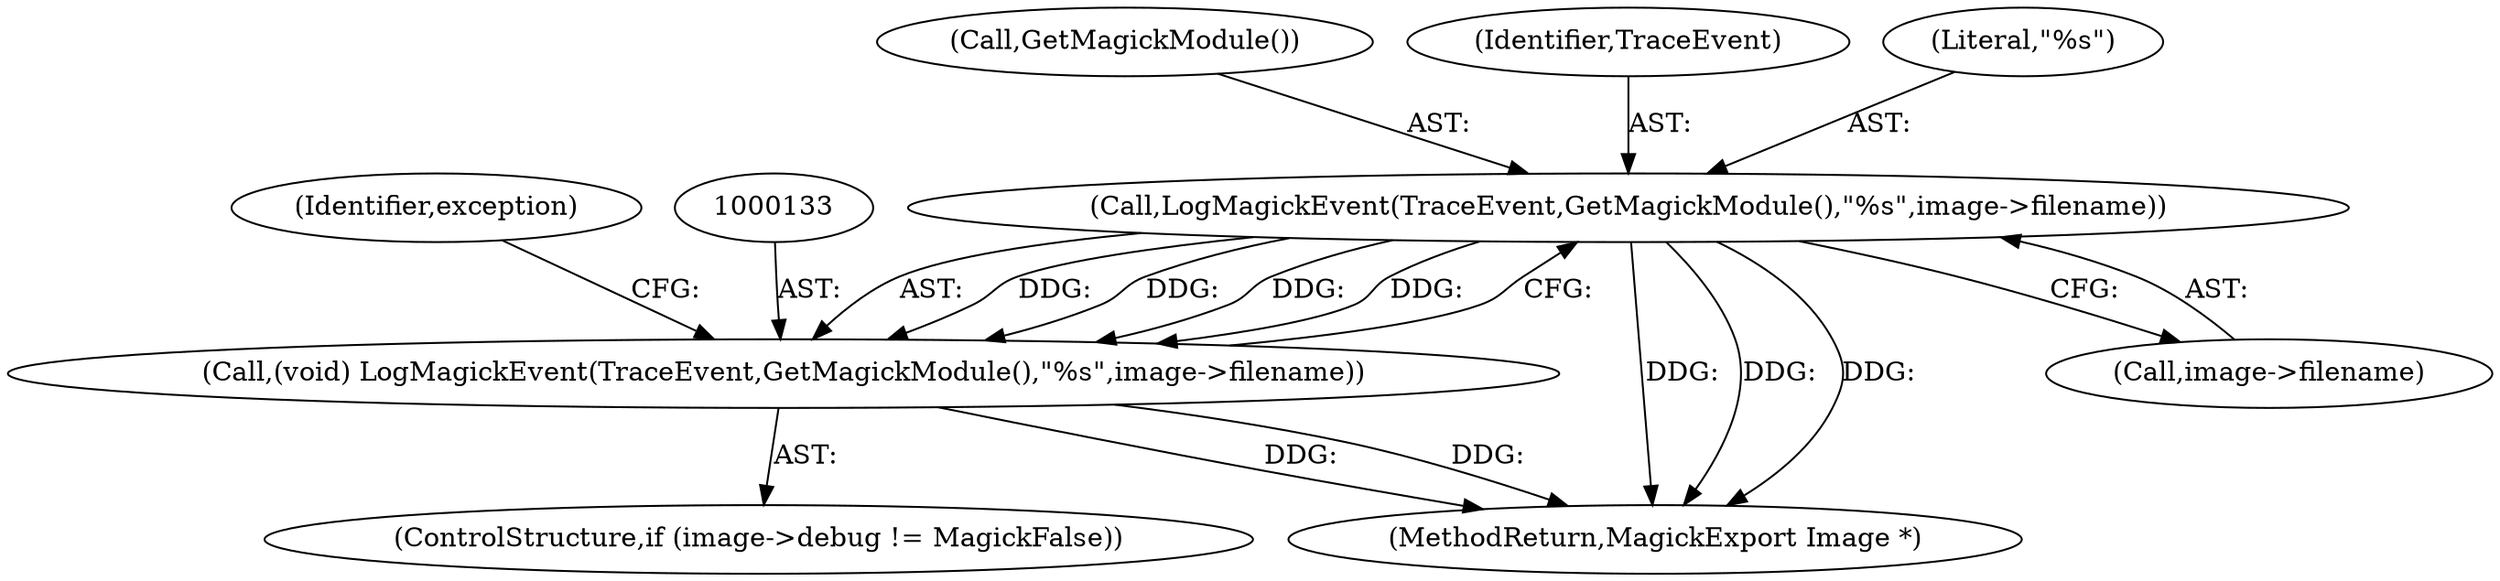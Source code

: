 digraph "0_ImageMagick6_a77d8d97f5a7bced0468f0b08798c83fb67427bc@pointer" {
"1000134" [label="(Call,LogMagickEvent(TraceEvent,GetMagickModule(),\"%s\",image->filename))"];
"1000132" [label="(Call,(void) LogMagickEvent(TraceEvent,GetMagickModule(),\"%s\",image->filename))"];
"1000134" [label="(Call,LogMagickEvent(TraceEvent,GetMagickModule(),\"%s\",image->filename))"];
"1000791" [label="(MethodReturn,MagickExport Image *)"];
"1000132" [label="(Call,(void) LogMagickEvent(TraceEvent,GetMagickModule(),\"%s\",image->filename))"];
"1000126" [label="(ControlStructure,if (image->debug != MagickFalse))"];
"1000143" [label="(Identifier,exception)"];
"1000136" [label="(Call,GetMagickModule())"];
"1000138" [label="(Call,image->filename)"];
"1000135" [label="(Identifier,TraceEvent)"];
"1000137" [label="(Literal,\"%s\")"];
"1000134" -> "1000132"  [label="AST: "];
"1000134" -> "1000138"  [label="CFG: "];
"1000135" -> "1000134"  [label="AST: "];
"1000136" -> "1000134"  [label="AST: "];
"1000137" -> "1000134"  [label="AST: "];
"1000138" -> "1000134"  [label="AST: "];
"1000132" -> "1000134"  [label="CFG: "];
"1000134" -> "1000791"  [label="DDG: "];
"1000134" -> "1000791"  [label="DDG: "];
"1000134" -> "1000791"  [label="DDG: "];
"1000134" -> "1000132"  [label="DDG: "];
"1000134" -> "1000132"  [label="DDG: "];
"1000134" -> "1000132"  [label="DDG: "];
"1000134" -> "1000132"  [label="DDG: "];
"1000132" -> "1000126"  [label="AST: "];
"1000133" -> "1000132"  [label="AST: "];
"1000143" -> "1000132"  [label="CFG: "];
"1000132" -> "1000791"  [label="DDG: "];
"1000132" -> "1000791"  [label="DDG: "];
}
